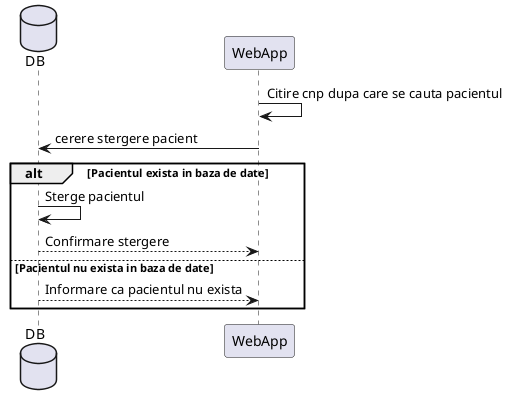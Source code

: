 @startuml Stergere_Pacient

database DB
participant WebApp

WebApp -> WebApp: Citire cnp dupa care se cauta pacientul
WebApp -> DB: cerere stergere pacient

alt Pacientul exista in baza de date
    DB -> DB: Sterge pacientul
    DB --> WebApp: Confirmare stergere
else Pacientul nu exista in baza de date
    DB --> WebApp: Informare ca pacientul nu exista
end

@enduml